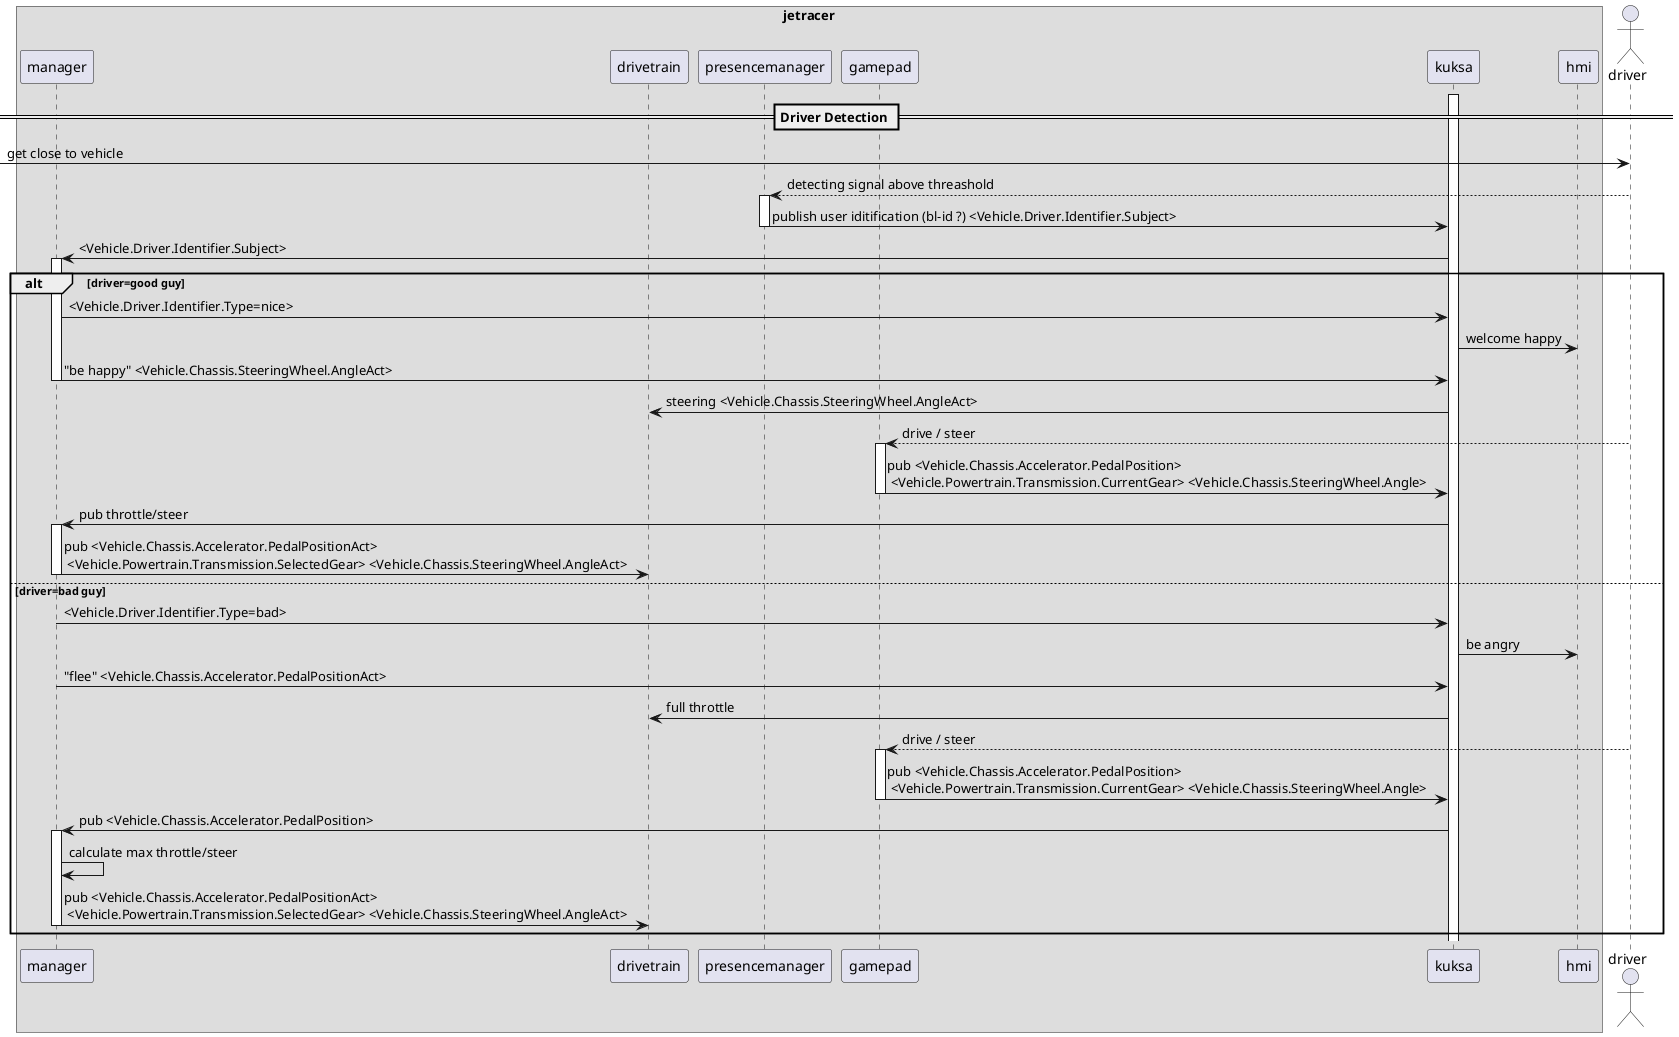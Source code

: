@startuml


box jetracer 
  participant manager
  participant drivetrain
  participant presencemanager
  participant gamepad
  participant kuksa
  participant hmi
end box

actor driver

activate kuksa

==  Driver Detection ==
  [-> driver : get close to vehicle
  driver --> presencemanager ++: detecting signal above threashold
  presencemanager -> kuksa --: publish user iditification (bl-id ?) <Vehicle.Driver.Identifier.Subject>
  kuksa -> manager ++: <Vehicle.Driver.Identifier.Subject>
  alt driver=good guy
    manager -> kuksa : <Vehicle.Driver.Identifier.Type=nice>
    kuksa -> hmi : welcome happy
    manager -> kuksa --: "be happy" <Vehicle.Chassis.SteeringWheel.AngleAct>
    kuksa -> drivetrain : steering <Vehicle.Chassis.SteeringWheel.AngleAct>

    driver --> gamepad ++: drive / steer
    gamepad -> kuksa --: pub <Vehicle.Chassis.Accelerator.PedalPosition> \n <Vehicle.Powertrain.Transmission.CurrentGear> <Vehicle.Chassis.SteeringWheel.Angle>
    kuksa -> manager++: pub throttle/steer
    manager -> drivetrain --: pub <Vehicle.Chassis.Accelerator.PedalPositionAct> \n <Vehicle.Powertrain.Transmission.SelectedGear> <Vehicle.Chassis.SteeringWheel.AngleAct>


  else driver=bad guy
    manager -> kuksa : <Vehicle.Driver.Identifier.Type=bad>
    kuksa -> hmi : be angry
    manager -> kuksa--:  "flee" <Vehicle.Chassis.Accelerator.PedalPositionAct>
    kuksa -> drivetrain : full throttle

    driver --> gamepad ++: drive / steer
    gamepad -> kuksa --: pub <Vehicle.Chassis.Accelerator.PedalPosition> \n <Vehicle.Powertrain.Transmission.CurrentGear> <Vehicle.Chassis.SteeringWheel.Angle>
    kuksa -> manager ++: pub <Vehicle.Chassis.Accelerator.PedalPosition> 
    manager -> manager: calculate max throttle/steer
    manager -> drivetrain --: pub <Vehicle.Chassis.Accelerator.PedalPositionAct> \n <Vehicle.Powertrain.Transmission.SelectedGear> <Vehicle.Chassis.SteeringWheel.AngleAct>


  end

' == drive safe ==

'   [-> driver : get close to vehicle
'   driver --> presencemanager ++: detecting
'   presencemanager -> kuksa --: publish strongest signal
'   kuksa -> manager ++: strongest signal 
'   manager -> manager : store user
'   alt driver=good guy
'     driver --> gamepad ++: drive / steer
'     gamepad -> kuksa --: pub throttle/steer
'     kuksa -> manager: pub throttle/steer
'     manager -> drivetrain: throttle/steer

'   else driver=bad guy
'     driver --> gamepad ++: drive / steer
'     gamepad -> kuksa --: pub throttle/steer
'     kuksa -> manager: pub throttle/steer
'     manager -> manager: calculate max throttle/steer
'     manager -> drivetrain --: throttle/steer

'   end



@enduml
